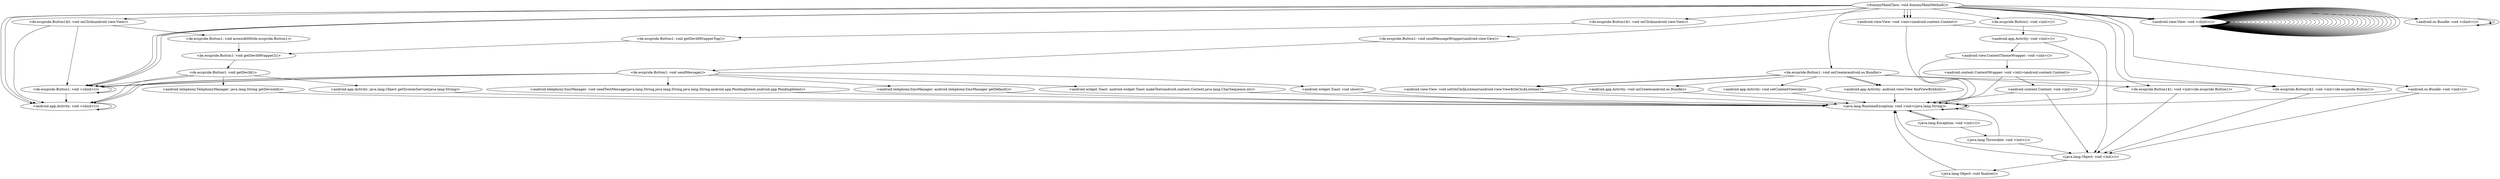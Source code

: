 digraph "callgraph" {
    "<dummyMainClass: void dummyMainMethod()>"
    "<de.ecspride.Button1: void <clinit>()>"
    "<dummyMainClass: void dummyMainMethod()>"->"<de.ecspride.Button1: void <clinit>()>";
    "<dummyMainClass: void dummyMainMethod()>"->"<de.ecspride.Button1: void <clinit>()>";
    "<android.view.View: void <clinit>()>"
    "<dummyMainClass: void dummyMainMethod()>"->"<android.view.View: void <clinit>()>";
    "<dummyMainClass: void dummyMainMethod()>"->"<android.view.View: void <clinit>()>";
    "<dummyMainClass: void dummyMainMethod()>"->"<android.view.View: void <clinit>()>";
    "<android.app.Activity: void <clinit>()>"
    "<dummyMainClass: void dummyMainMethod()>"->"<android.app.Activity: void <clinit>()>";
    "<dummyMainClass: void dummyMainMethod()>"->"<de.ecspride.Button1: void <clinit>()>";
    "<android.os.Bundle: void <clinit>()>"
    "<dummyMainClass: void dummyMainMethod()>"->"<android.os.Bundle: void <clinit>()>";
    "<dummyMainClass: void dummyMainMethod()>"->"<android.app.Activity: void <clinit>()>";
    "<de.ecspride.Button1: void <clinit>()>"->"<de.ecspride.Button1: void <clinit>()>";
    "<de.ecspride.Button1: void <clinit>()>"->"<android.app.Activity: void <clinit>()>";
    "<android.view.View: void <clinit>()>"->"<android.view.View: void <clinit>()>";
    "<android.view.View: void <clinit>()>"->"<android.view.View: void <clinit>()>";
    "<android.view.View: void <clinit>()>"->"<android.view.View: void <clinit>()>";
    "<android.view.View: void <clinit>()>"->"<android.view.View: void <clinit>()>";
    "<android.view.View: void <clinit>()>"->"<android.view.View: void <clinit>()>";
    "<android.view.View: void <clinit>()>"->"<android.view.View: void <clinit>()>";
    "<android.view.View: void <clinit>()>"->"<android.view.View: void <clinit>()>";
    "<android.view.View: void <clinit>()>"->"<android.view.View: void <clinit>()>";
    "<android.view.View: void <clinit>()>"->"<android.view.View: void <clinit>()>";
    "<android.view.View: void <clinit>()>"->"<android.view.View: void <clinit>()>";
    "<android.view.View: void <clinit>()>"->"<android.view.View: void <clinit>()>";
    "<android.view.View: void <clinit>()>"->"<android.view.View: void <clinit>()>";
    "<android.view.View: void <clinit>()>"->"<android.view.View: void <clinit>()>";
    "<android.view.View: void <clinit>()>"->"<android.view.View: void <clinit>()>";
    "<android.view.View: void <clinit>()>"->"<android.view.View: void <clinit>()>";
    "<android.view.View: void <clinit>()>"->"<android.view.View: void <clinit>()>";
    "<android.view.View: void <clinit>()>"->"<android.view.View: void <clinit>()>";
    "<android.view.View: void <clinit>()>"->"<android.view.View: void <clinit>()>";
    "<android.view.View: void <clinit>()>"->"<android.view.View: void <clinit>()>";
    "<android.view.View: void <clinit>()>"->"<android.view.View: void <clinit>()>";
    "<android.view.View: void <clinit>()>"->"<android.view.View: void <clinit>()>";
    "<android.view.View: void <clinit>()>"->"<android.view.View: void <clinit>()>";
    "<android.view.View: void <clinit>()>"->"<android.view.View: void <clinit>()>";
    "<android.view.View: void <clinit>()>"->"<android.view.View: void <clinit>()>";
    "<android.view.View: void <clinit>()>"->"<android.view.View: void <clinit>()>";
    "<android.view.View: void <clinit>()>"->"<android.view.View: void <clinit>()>";
    "<android.view.View: void <clinit>()>"->"<android.view.View: void <clinit>()>";
    "<android.view.View: void <clinit>()>"->"<android.view.View: void <clinit>()>";
    "<android.view.View: void <clinit>()>"->"<android.view.View: void <clinit>()>";
    "<android.view.View: void <clinit>()>"->"<android.view.View: void <clinit>()>";
    "<android.view.View: void <clinit>()>"->"<android.view.View: void <clinit>()>";
    "<android.view.View: void <clinit>()>"->"<android.view.View: void <clinit>()>";
    "<android.view.View: void <clinit>()>"->"<android.view.View: void <clinit>()>";
    "<android.view.View: void <clinit>()>"->"<android.view.View: void <clinit>()>";
    "<android.view.View: void <clinit>()>"->"<android.view.View: void <clinit>()>";
    "<android.view.View: void <clinit>()>"->"<android.view.View: void <clinit>()>";
    "<android.view.View: void <clinit>()>"->"<android.view.View: void <clinit>()>";
    "<android.view.View: void <clinit>()>"->"<android.view.View: void <clinit>()>";
    "<android.view.View: void <clinit>()>"->"<android.view.View: void <clinit>()>";
    "<android.view.View: void <clinit>()>"->"<android.view.View: void <clinit>()>";
    "<android.view.View: void <clinit>()>"->"<android.view.View: void <clinit>()>";
    "<android.app.Activity: void <clinit>()>"->"<android.app.Activity: void <clinit>()>";
    "<android.os.Bundle: void <clinit>()>"->"<android.os.Bundle: void <clinit>()>";
    "<android.os.Bundle: void <clinit>()>"->"<android.os.Bundle: void <clinit>()>";
    "<de.ecspride.Button1: void <init>()>"
    "<dummyMainClass: void dummyMainMethod()>"->"<de.ecspride.Button1: void <init>()>";
    "<de.ecspride.Button1: void onCreate(android.os.Bundle)>"
    "<dummyMainClass: void dummyMainMethod()>"->"<de.ecspride.Button1: void onCreate(android.os.Bundle)>";
    "<de.ecspride.Button1: void sendMessageWrapper(android.view.View)>"
    "<dummyMainClass: void dummyMainMethod()>"->"<de.ecspride.Button1: void sendMessageWrapper(android.view.View)>";
    "<android.os.Bundle: void <init>()>"
    "<dummyMainClass: void dummyMainMethod()>"->"<android.os.Bundle: void <init>()>";
    "<android.view.View: void <init>(android.content.Context)>"
    "<dummyMainClass: void dummyMainMethod()>"->"<android.view.View: void <init>(android.content.Context)>";
    "<de.ecspride.Button1$1: void <init>(de.ecspride.Button1)>"
    "<dummyMainClass: void dummyMainMethod()>"->"<de.ecspride.Button1$1: void <init>(de.ecspride.Button1)>";
    "<de.ecspride.Button1$1: void onClick(android.view.View)>"
    "<dummyMainClass: void dummyMainMethod()>"->"<de.ecspride.Button1$1: void onClick(android.view.View)>";
    "<dummyMainClass: void dummyMainMethod()>"->"<android.view.View: void <init>(android.content.Context)>";
    "<de.ecspride.Button1$2: void <init>(de.ecspride.Button1)>"
    "<dummyMainClass: void dummyMainMethod()>"->"<de.ecspride.Button1$2: void <init>(de.ecspride.Button1)>";
    "<de.ecspride.Button1$2: void onClick(android.view.View)>"
    "<dummyMainClass: void dummyMainMethod()>"->"<de.ecspride.Button1$2: void onClick(android.view.View)>";
    "<dummyMainClass: void dummyMainMethod()>"->"<android.view.View: void <init>(android.content.Context)>";
    "<de.ecspride.Button1$2: void onClick(android.view.View)>"->"<de.ecspride.Button1: void <clinit>()>";
    "<de.ecspride.Button1: void access$000(de.ecspride.Button1)>"
    "<de.ecspride.Button1$2: void onClick(android.view.View)>"->"<de.ecspride.Button1: void access$000(de.ecspride.Button1)>";
    "<de.ecspride.Button1$2: void onClick(android.view.View)>"->"<android.app.Activity: void <clinit>()>";
    "<android.app.Activity: void <init>()>"
    "<de.ecspride.Button1: void <init>()>"->"<android.app.Activity: void <init>()>";
    "<android.app.Activity: void onCreate(android.os.Bundle)>"
    "<de.ecspride.Button1: void onCreate(android.os.Bundle)>"->"<android.app.Activity: void onCreate(android.os.Bundle)>";
    "<android.app.Activity: void setContentView(int)>"
    "<de.ecspride.Button1: void onCreate(android.os.Bundle)>"->"<android.app.Activity: void setContentView(int)>";
    "<android.app.Activity: android.view.View findViewById(int)>"
    "<de.ecspride.Button1: void onCreate(android.os.Bundle)>"->"<android.app.Activity: android.view.View findViewById(int)>";
    "<de.ecspride.Button1: void onCreate(android.os.Bundle)>"->"<android.app.Activity: android.view.View findViewById(int)>";
    "<de.ecspride.Button1: void onCreate(android.os.Bundle)>"->"<de.ecspride.Button1$1: void <init>(de.ecspride.Button1)>";
    "<android.view.View: void setOnClickListener(android.view.View$OnClickListener)>"
    "<de.ecspride.Button1: void onCreate(android.os.Bundle)>"->"<android.view.View: void setOnClickListener(android.view.View$OnClickListener)>";
    "<de.ecspride.Button1: void onCreate(android.os.Bundle)>"->"<android.view.View: void setOnClickListener(android.view.View$OnClickListener)>";
    "<de.ecspride.Button1: void onCreate(android.os.Bundle)>"->"<de.ecspride.Button1$2: void <init>(de.ecspride.Button1)>";
    "<de.ecspride.Button1: void sendMessage()>"
    "<de.ecspride.Button1: void sendMessageWrapper(android.view.View)>"->"<de.ecspride.Button1: void sendMessage()>";
    "<de.ecspride.Button1: void sendMessage()>"->"<de.ecspride.Button1: void <clinit>()>";
    "<android.telephony.SmsManager: android.telephony.SmsManager getDefault()>"
    "<de.ecspride.Button1: void sendMessage()>"->"<android.telephony.SmsManager: android.telephony.SmsManager getDefault()>";
    "<android.widget.Toast: android.widget.Toast makeText(android.content.Context,java.lang.CharSequence,int)>"
    "<de.ecspride.Button1: void sendMessage()>"->"<android.widget.Toast: android.widget.Toast makeText(android.content.Context,java.lang.CharSequence,int)>";
    "<de.ecspride.Button1: void sendMessage()>"->"<android.app.Activity: void <clinit>()>";
    "<de.ecspride.Button1: void sendMessage()>"->"<de.ecspride.Button1: void <clinit>()>";
    "<de.ecspride.Button1: void sendMessage()>"->"<android.app.Activity: void <clinit>()>";
    "<java.lang.Object: void <init>()>"
    "<android.os.Bundle: void <init>()>"->"<java.lang.Object: void <init>()>";
    "<java.lang.RuntimeException: void <init>(java.lang.String)>"
    "<android.os.Bundle: void <init>()>"->"<java.lang.RuntimeException: void <init>(java.lang.String)>";
    "<java.lang.Object: void finalize()>"
    "<java.lang.Object: void <init>()>"->"<java.lang.Object: void finalize()>";
    "<android.view.View: void <init>(android.content.Context)>"->"<java.lang.Object: void <init>()>";
    "<android.view.View: void <init>(android.content.Context)>"->"<java.lang.RuntimeException: void <init>(java.lang.String)>";
    "<de.ecspride.Button1$1: void <init>(de.ecspride.Button1)>"->"<java.lang.Object: void <init>()>";
    "<de.ecspride.Button1: void getDevIdWrapperTop()>"
    "<de.ecspride.Button1$1: void onClick(android.view.View)>"->"<de.ecspride.Button1: void getDevIdWrapperTop()>";
    "<de.ecspride.Button1$2: void <init>(de.ecspride.Button1)>"->"<java.lang.Object: void <init>()>";
    "<de.ecspride.Button1: void getDevIdWrapper2()>"
    "<de.ecspride.Button1: void access$000(de.ecspride.Button1)>"->"<de.ecspride.Button1: void getDevIdWrapper2()>";
    "<android.view.ContextThemeWrapper: void <init>()>"
    "<android.app.Activity: void <init>()>"->"<android.view.ContextThemeWrapper: void <init>()>";
    "<android.app.Activity: void <init>()>"->"<java.lang.RuntimeException: void <init>(java.lang.String)>";
    "<android.app.Activity: void onCreate(android.os.Bundle)>"->"<java.lang.RuntimeException: void <init>(java.lang.String)>";
    "<android.app.Activity: void setContentView(int)>"->"<java.lang.RuntimeException: void <init>(java.lang.String)>";
    "<android.app.Activity: android.view.View findViewById(int)>"->"<java.lang.RuntimeException: void <init>(java.lang.String)>";
    "<android.view.View: void setOnClickListener(android.view.View$OnClickListener)>"->"<java.lang.RuntimeException: void <init>(java.lang.String)>";
    "<android.widget.Toast: void show()>"
    "<de.ecspride.Button1: void sendMessage()>"->"<android.widget.Toast: void show()>";
    "<android.telephony.SmsManager: void sendTextMessage(java.lang.String,java.lang.String,java.lang.String,android.app.PendingIntent,android.app.PendingIntent)>"
    "<de.ecspride.Button1: void sendMessage()>"->"<android.telephony.SmsManager: void sendTextMessage(java.lang.String,java.lang.String,java.lang.String,android.app.PendingIntent,android.app.PendingIntent)>";
    "<android.telephony.SmsManager: android.telephony.SmsManager getDefault()>"->"<java.lang.RuntimeException: void <init>(java.lang.String)>";
    "<android.widget.Toast: android.widget.Toast makeText(android.content.Context,java.lang.CharSequence,int)>"->"<java.lang.RuntimeException: void <init>(java.lang.String)>";
    "<java.lang.Object: void <init>()>"->"<java.lang.RuntimeException: void <init>(java.lang.String)>";
    "<java.lang.Exception: void <init>()>"
    "<java.lang.RuntimeException: void <init>(java.lang.String)>"->"<java.lang.Exception: void <init>()>";
    "<java.lang.RuntimeException: void <init>(java.lang.String)>"->"<java.lang.RuntimeException: void <init>(java.lang.String)>";
    "<java.lang.Object: void finalize()>"->"<java.lang.RuntimeException: void <init>(java.lang.String)>";
    "<de.ecspride.Button1: void getDevIdWrapperTop()>"->"<de.ecspride.Button1: void getDevIdWrapper2()>";
    "<de.ecspride.Button1: void getDevId()>"
    "<de.ecspride.Button1: void getDevIdWrapper2()>"->"<de.ecspride.Button1: void getDevId()>";
    "<de.ecspride.Button1: void getDevId()>"->"<de.ecspride.Button1: void <clinit>()>";
    "<de.ecspride.Button1: void getDevId()>"->"<android.app.Activity: void <clinit>()>";
    "<android.content.ContextWrapper: void <init>(android.content.Context)>"
    "<android.view.ContextThemeWrapper: void <init>()>"->"<android.content.ContextWrapper: void <init>(android.content.Context)>";
    "<android.view.ContextThemeWrapper: void <init>()>"->"<java.lang.RuntimeException: void <init>(java.lang.String)>";
    "<android.widget.Toast: void show()>"->"<java.lang.RuntimeException: void <init>(java.lang.String)>";
    "<android.telephony.SmsManager: void sendTextMessage(java.lang.String,java.lang.String,java.lang.String,android.app.PendingIntent,android.app.PendingIntent)>"->"<java.lang.RuntimeException: void <init>(java.lang.String)>";
    "<java.lang.Throwable: void <init>()>"
    "<java.lang.Exception: void <init>()>"->"<java.lang.Throwable: void <init>()>";
    "<java.lang.Exception: void <init>()>"->"<java.lang.RuntimeException: void <init>(java.lang.String)>";
    "<android.app.Activity: java.lang.Object getSystemService(java.lang.String)>"
    "<de.ecspride.Button1: void getDevId()>"->"<android.app.Activity: java.lang.Object getSystemService(java.lang.String)>";
    "<android.telephony.TelephonyManager: java.lang.String getDeviceId()>"
    "<de.ecspride.Button1: void getDevId()>"->"<android.telephony.TelephonyManager: java.lang.String getDeviceId()>";
    "<android.content.Context: void <init>()>"
    "<android.content.ContextWrapper: void <init>(android.content.Context)>"->"<android.content.Context: void <init>()>";
    "<android.content.ContextWrapper: void <init>(android.content.Context)>"->"<java.lang.RuntimeException: void <init>(java.lang.String)>";
    "<java.lang.Throwable: void <init>()>"->"<java.lang.Object: void <init>()>";
    "<java.lang.Throwable: void <init>()>"->"<java.lang.RuntimeException: void <init>(java.lang.String)>";
    "<android.app.Activity: java.lang.Object getSystemService(java.lang.String)>"->"<java.lang.RuntimeException: void <init>(java.lang.String)>";
    "<android.telephony.TelephonyManager: java.lang.String getDeviceId()>"->"<java.lang.RuntimeException: void <init>(java.lang.String)>";
    "<android.content.Context: void <init>()>"->"<java.lang.Object: void <init>()>";
    "<android.content.Context: void <init>()>"->"<java.lang.RuntimeException: void <init>(java.lang.String)>";
}
